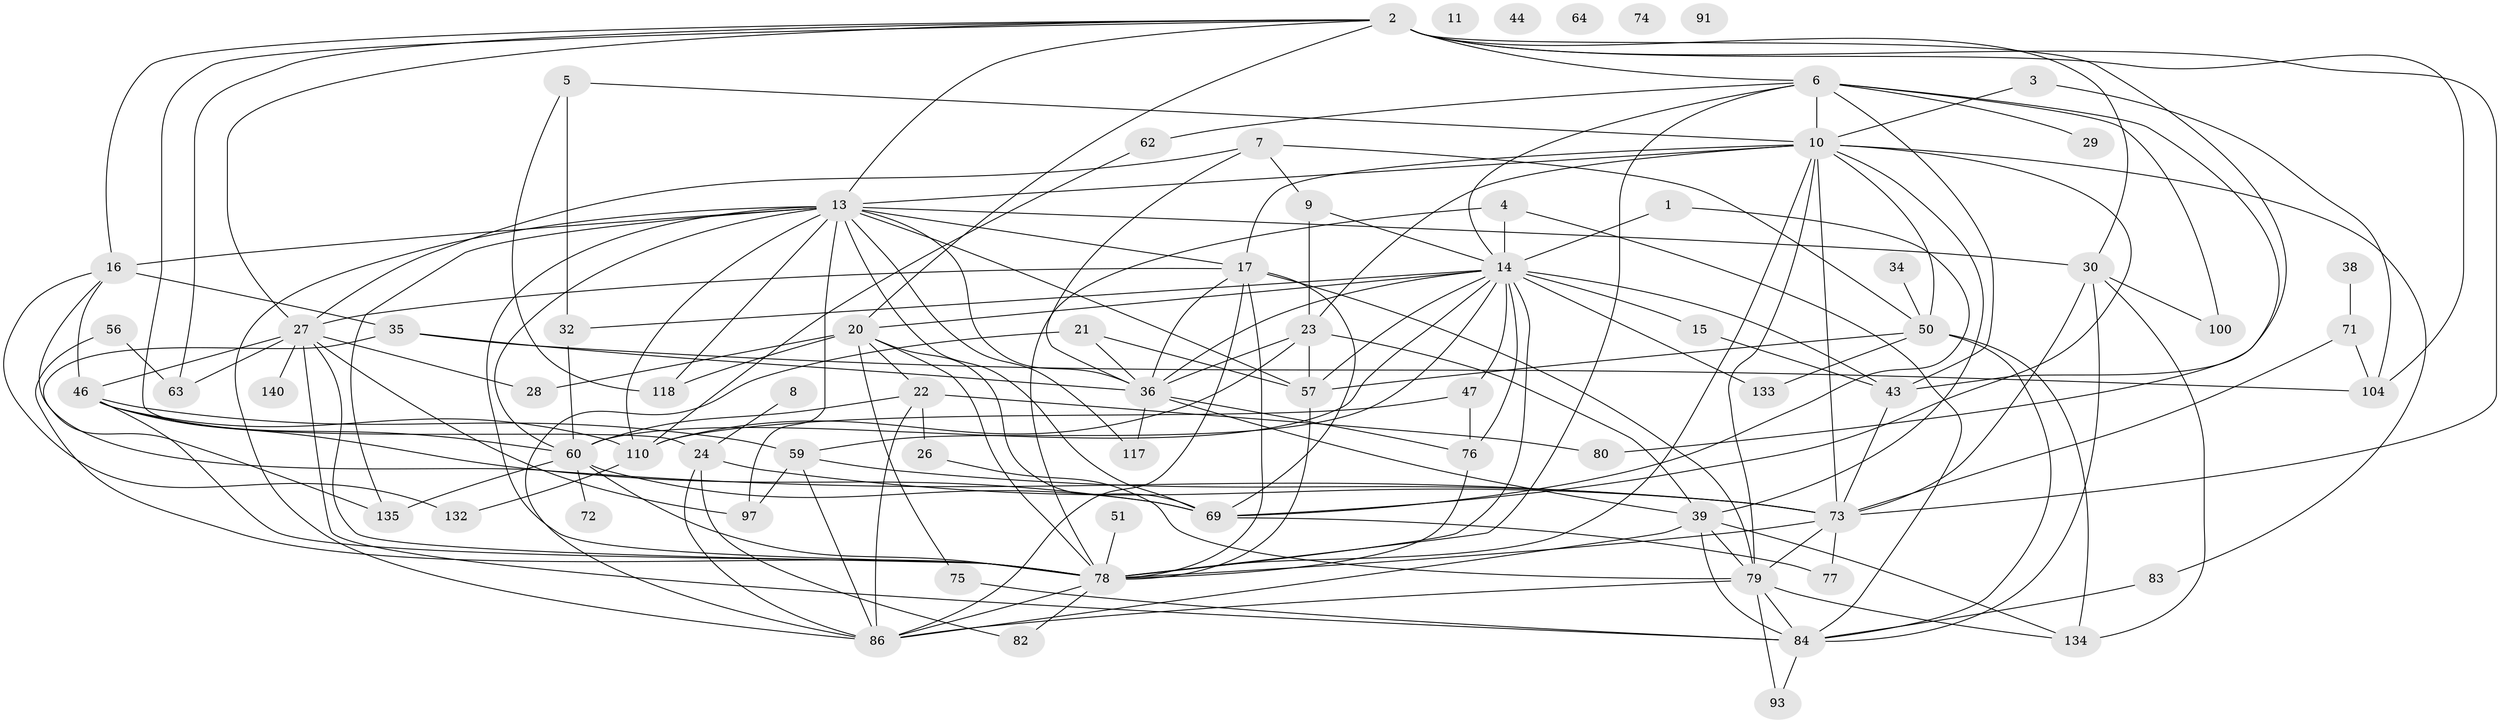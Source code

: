 // original degree distribution, {2: 0.2328767123287671, 6: 0.0821917808219178, 4: 0.2328767123287671, 3: 0.1506849315068493, 1: 0.08904109589041095, 5: 0.14383561643835616, 0: 0.0273972602739726, 8: 0.0136986301369863, 7: 0.0273972602739726}
// Generated by graph-tools (version 1.1) at 2025/16/03/04/25 18:16:25]
// undirected, 73 vertices, 169 edges
graph export_dot {
graph [start="1"]
  node [color=gray90,style=filled];
  1 [super="+141"];
  2 [super="+145+18+66"];
  3;
  4 [super="+120"];
  5 [super="+108"];
  6 [super="+12+128+81"];
  7;
  8;
  9 [super="+125"];
  10 [super="+65+31+102"];
  11;
  13 [super="+49+95+19"];
  14 [super="+131+25"];
  15;
  16 [super="+124"];
  17 [super="+85+89"];
  20 [super="+116+68+58"];
  21;
  22 [super="+37"];
  23;
  24 [super="+45+105"];
  26;
  27 [super="+40+54"];
  28;
  29;
  30 [super="+61+92"];
  32;
  34;
  35 [super="+136"];
  36 [super="+70+67+126"];
  38;
  39 [super="+52+41"];
  43 [super="+98"];
  44;
  46 [super="+139+53"];
  47;
  50 [super="+127"];
  51 [super="+129"];
  56;
  57 [super="+113"];
  59;
  60 [super="+106"];
  62;
  63;
  64;
  69 [super="+99"];
  71;
  72;
  73 [super="+121+123"];
  74 [super="+122"];
  75;
  76;
  77 [super="+94"];
  78 [super="+88"];
  79 [super="+90"];
  80;
  82;
  83;
  84 [super="+87"];
  86 [super="+101+107+109"];
  91;
  93;
  97;
  100;
  104;
  110 [super="+130"];
  117;
  118;
  132;
  133 [super="+138"];
  134;
  135;
  140;
  1 -- 69;
  1 -- 14;
  2 -- 16;
  2 -- 63;
  2 -- 73 [weight=2];
  2 -- 20;
  2 -- 27;
  2 -- 43;
  2 -- 104;
  2 -- 30;
  2 -- 13;
  2 -- 24;
  2 -- 6;
  3 -- 104;
  3 -- 10;
  4 -- 78;
  4 -- 84;
  4 -- 14;
  5 -- 32;
  5 -- 118;
  5 -- 10;
  6 -- 62;
  6 -- 80;
  6 -- 100;
  6 -- 14;
  6 -- 29;
  6 -- 10;
  6 -- 43 [weight=2];
  6 -- 78 [weight=2];
  7 -- 36;
  7 -- 50;
  7 -- 9;
  7 -- 27;
  8 -- 24;
  9 -- 23;
  9 -- 14;
  10 -- 13;
  10 -- 83;
  10 -- 23;
  10 -- 69;
  10 -- 50;
  10 -- 17;
  10 -- 78;
  10 -- 79;
  10 -- 73;
  10 -- 39;
  13 -- 110;
  13 -- 17;
  13 -- 135;
  13 -- 60 [weight=2];
  13 -- 30 [weight=2];
  13 -- 16 [weight=2];
  13 -- 97;
  13 -- 36 [weight=2];
  13 -- 69;
  13 -- 78;
  13 -- 117;
  13 -- 86;
  13 -- 118;
  13 -- 57;
  14 -- 60;
  14 -- 76;
  14 -- 20 [weight=2];
  14 -- 36;
  14 -- 15;
  14 -- 47;
  14 -- 32;
  14 -- 43;
  14 -- 78;
  14 -- 57;
  14 -- 59;
  14 -- 133;
  15 -- 43;
  16 -- 35;
  16 -- 132;
  16 -- 46;
  16 -- 73;
  17 -- 69;
  17 -- 27;
  17 -- 86;
  17 -- 36;
  17 -- 78;
  17 -- 79;
  20 -- 118 [weight=2];
  20 -- 22;
  20 -- 78;
  20 -- 28;
  20 -- 75;
  20 -- 69;
  21 -- 36;
  21 -- 86;
  21 -- 57;
  22 -- 80;
  22 -- 26;
  22 -- 60;
  22 -- 86;
  23 -- 110;
  23 -- 36;
  23 -- 39;
  23 -- 57;
  24 -- 82;
  24 -- 86;
  24 -- 73;
  26 -- 79;
  27 -- 84;
  27 -- 97;
  27 -- 46;
  27 -- 28;
  27 -- 63;
  27 -- 140;
  27 -- 78;
  30 -- 73;
  30 -- 100;
  30 -- 134;
  30 -- 84;
  32 -- 60;
  34 -- 50;
  35 -- 36;
  35 -- 104;
  35 -- 135;
  36 -- 117;
  36 -- 76;
  36 -- 39;
  38 -- 71;
  39 -- 79;
  39 -- 84;
  39 -- 134;
  39 -- 86;
  43 -- 73;
  46 -- 59;
  46 -- 60;
  46 -- 69;
  46 -- 110;
  46 -- 78;
  47 -- 76;
  47 -- 110;
  50 -- 133;
  50 -- 134;
  50 -- 57;
  50 -- 84;
  51 -- 78;
  56 -- 63;
  56 -- 78;
  57 -- 78;
  59 -- 97;
  59 -- 86;
  59 -- 73;
  60 -- 72;
  60 -- 135;
  60 -- 69;
  60 -- 78;
  62 -- 110;
  69 -- 77;
  71 -- 104;
  71 -- 73;
  73 -- 79;
  73 -- 78;
  73 -- 77;
  75 -- 84;
  76 -- 78;
  78 -- 82;
  78 -- 86;
  79 -- 84;
  79 -- 134;
  79 -- 93;
  79 -- 86;
  83 -- 84;
  84 -- 93;
  110 -- 132;
}
